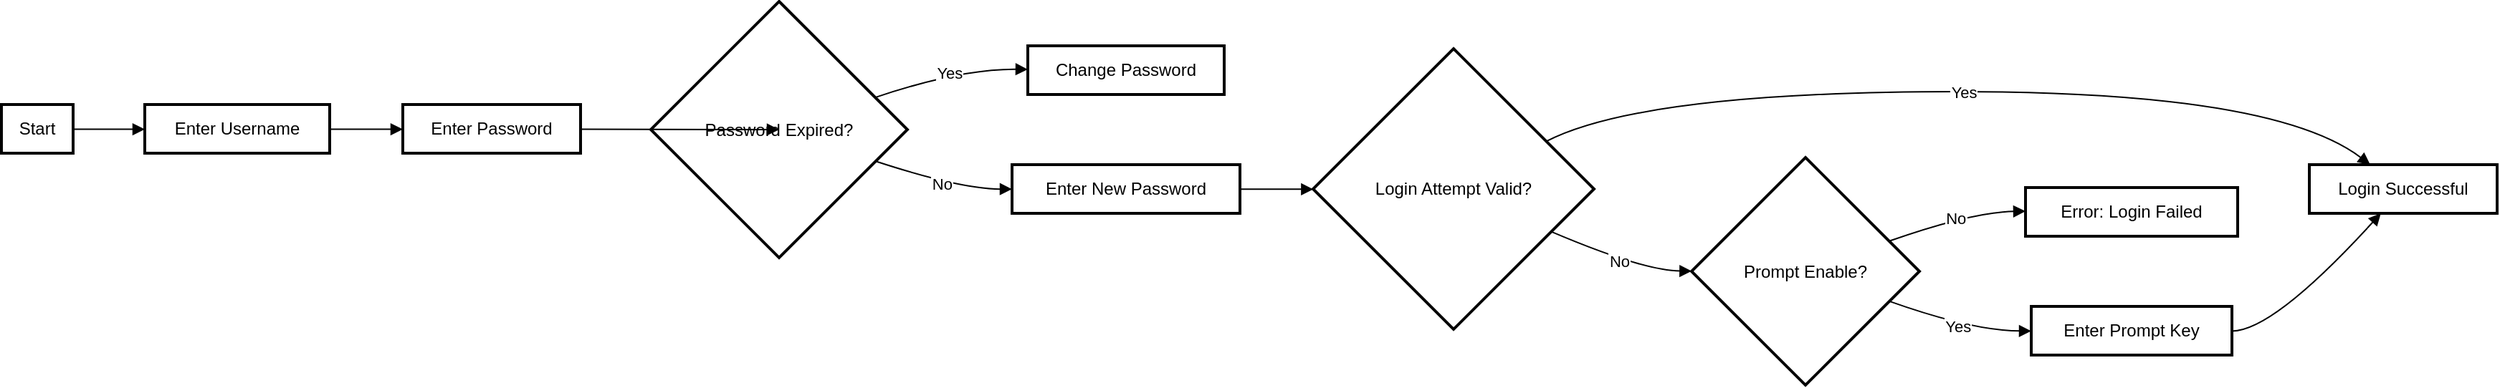 <mxfile version="23.1.2" type="github">
  <diagram name="Page-1" id="htbTyy13M-vYn6ByWuil">
    <mxGraphModel>
      <root>
        <mxCell id="0" />
        <mxCell id="1" parent="0" />
        <mxCell id="2" value="Start" style="whiteSpace=wrap;strokeWidth=2;" vertex="1" parent="1">
          <mxGeometry y="72" width="50" height="34" as="geometry" />
        </mxCell>
        <mxCell id="3" value="Enter Username" style="whiteSpace=wrap;strokeWidth=2;" vertex="1" parent="1">
          <mxGeometry x="100" y="72" width="129" height="34" as="geometry" />
        </mxCell>
        <mxCell id="4" value="Enter Password" style="whiteSpace=wrap;strokeWidth=2;" vertex="1" parent="1">
          <mxGeometry x="280" y="72" width="124" height="34" as="geometry" />
        </mxCell>
        <mxCell id="5" value="Password Expired?" style="rhombus;strokeWidth=2;whiteSpace=wrap;" vertex="1" parent="1">
          <mxGeometry x="453" width="179" height="179" as="geometry" />
        </mxCell>
        <mxCell id="6" value="Change Password" style="whiteSpace=wrap;strokeWidth=2;" vertex="1" parent="1">
          <mxGeometry x="716" y="31" width="137" height="34" as="geometry" />
        </mxCell>
        <mxCell id="7" value="Enter New Password" style="whiteSpace=wrap;strokeWidth=2;" vertex="1" parent="1">
          <mxGeometry x="705" y="114" width="159" height="34" as="geometry" />
        </mxCell>
        <mxCell id="8" value="Login Attempt Valid?" style="rhombus;strokeWidth=2;whiteSpace=wrap;" vertex="1" parent="1">
          <mxGeometry x="915" y="33" width="196" height="196" as="geometry" />
        </mxCell>
        <mxCell id="9" value="Login Successful" style="whiteSpace=wrap;strokeWidth=2;" vertex="1" parent="1">
          <mxGeometry x="1610" y="114" width="131" height="34" as="geometry" />
        </mxCell>
        <mxCell id="10" value="Prompt Enable?" style="rhombus;strokeWidth=2;whiteSpace=wrap;" vertex="1" parent="1">
          <mxGeometry x="1179" y="109" width="159" height="159" as="geometry" />
        </mxCell>
        <mxCell id="11" value="Enter Prompt Key" style="whiteSpace=wrap;strokeWidth=2;" vertex="1" parent="1">
          <mxGeometry x="1416" y="213" width="140" height="34" as="geometry" />
        </mxCell>
        <mxCell id="12" value="Error: Login Failed" style="whiteSpace=wrap;strokeWidth=2;" vertex="1" parent="1">
          <mxGeometry x="1412" y="130" width="148" height="34" as="geometry" />
        </mxCell>
        <mxCell id="13" value="" style="curved=1;startArrow=none;endArrow=block;exitX=1.007;exitY=0.508;entryX=0.003;entryY=0.508;" edge="1" parent="1" source="2" target="3">
          <mxGeometry relative="1" as="geometry">
            <Array as="points" />
          </mxGeometry>
        </mxCell>
        <mxCell id="14" value="" style="curved=1;startArrow=none;endArrow=block;exitX=1.005;exitY=0.508;entryX=-0.002;entryY=0.508;" edge="1" parent="1" source="3" target="4">
          <mxGeometry relative="1" as="geometry">
            <Array as="points" />
          </mxGeometry>
        </mxCell>
        <mxCell id="15" value="" style="curved=1;startArrow=none;endArrow=block;exitX=0.994;exitY=0.508;entryX=0.002;entryY=0.499;" edge="1" parent="1" source="4" target="5">
          <mxGeometry relative="1" as="geometry">
            <Array as="points" />
          </mxGeometry>
        </mxCell>
        <mxCell id="16" value="Yes" style="curved=1;startArrow=none;endArrow=block;exitX=0.999;exitY=0.333;entryX=0.003;entryY=0.484;" edge="1" parent="1" source="5" target="6">
          <mxGeometry relative="1" as="geometry">
            <Array as="points">
              <mxPoint x="669" y="47" />
            </Array>
          </mxGeometry>
        </mxCell>
        <mxCell id="17" value="No" style="curved=1;startArrow=none;endArrow=block;exitX=0.999;exitY=0.664;entryX=0.002;entryY=0.503;" edge="1" parent="1" source="5" target="7">
          <mxGeometry relative="1" as="geometry">
            <Array as="points">
              <mxPoint x="669" y="131" />
            </Array>
          </mxGeometry>
        </mxCell>
        <mxCell id="18" value="" style="curved=1;startArrow=none;endArrow=block;exitX=1.004;exitY=0.503;entryX=-0.002;entryY=0.501;" edge="1" parent="1" source="7" target="8">
          <mxGeometry relative="1" as="geometry">
            <Array as="points" />
          </mxGeometry>
        </mxCell>
        <mxCell id="19" value="Yes" style="curved=1;startArrow=none;endArrow=block;exitX=0.996;exitY=0.245;entryX=0.327;entryY=0.008;" edge="1" parent="1" source="8" target="9">
          <mxGeometry relative="1" as="geometry">
            <Array as="points">
              <mxPoint x="1145" y="63" />
              <mxPoint x="1585" y="63" />
            </Array>
          </mxGeometry>
        </mxCell>
        <mxCell id="20" value="No" style="curved=1;startArrow=none;endArrow=block;exitX=0.996;exitY=0.717;entryX=0.0;entryY=0.499;" edge="1" parent="1" source="8" target="10">
          <mxGeometry relative="1" as="geometry">
            <Array as="points">
              <mxPoint x="1145" y="188" />
            </Array>
          </mxGeometry>
        </mxCell>
        <mxCell id="21" value="Yes" style="curved=1;startArrow=none;endArrow=block;exitX=1.001;exitY=0.679;entryX=-0.003;entryY=0.506;" edge="1" parent="1" source="10" target="11">
          <mxGeometry relative="1" as="geometry">
            <Array as="points">
              <mxPoint x="1375" y="230" />
            </Array>
          </mxGeometry>
        </mxCell>
        <mxCell id="22" value="No" style="curved=1;startArrow=none;endArrow=block;exitX=1.001;exitY=0.319;entryX=-0.002;entryY=0.487;" edge="1" parent="1" source="10" target="12">
          <mxGeometry relative="1" as="geometry">
            <Array as="points">
              <mxPoint x="1375" y="147" />
            </Array>
          </mxGeometry>
        </mxCell>
        <mxCell id="23" value="" style="curved=1;startArrow=none;endArrow=block;exitX=0.999;exitY=0.506;entryX=0.381;entryY=0.999;" edge="1" parent="1" source="11" target="9">
          <mxGeometry relative="1" as="geometry">
            <Array as="points">
              <mxPoint x="1585" y="230" />
            </Array>
          </mxGeometry>
        </mxCell>
      </root>
    </mxGraphModel>
  </diagram>
</mxfile>
